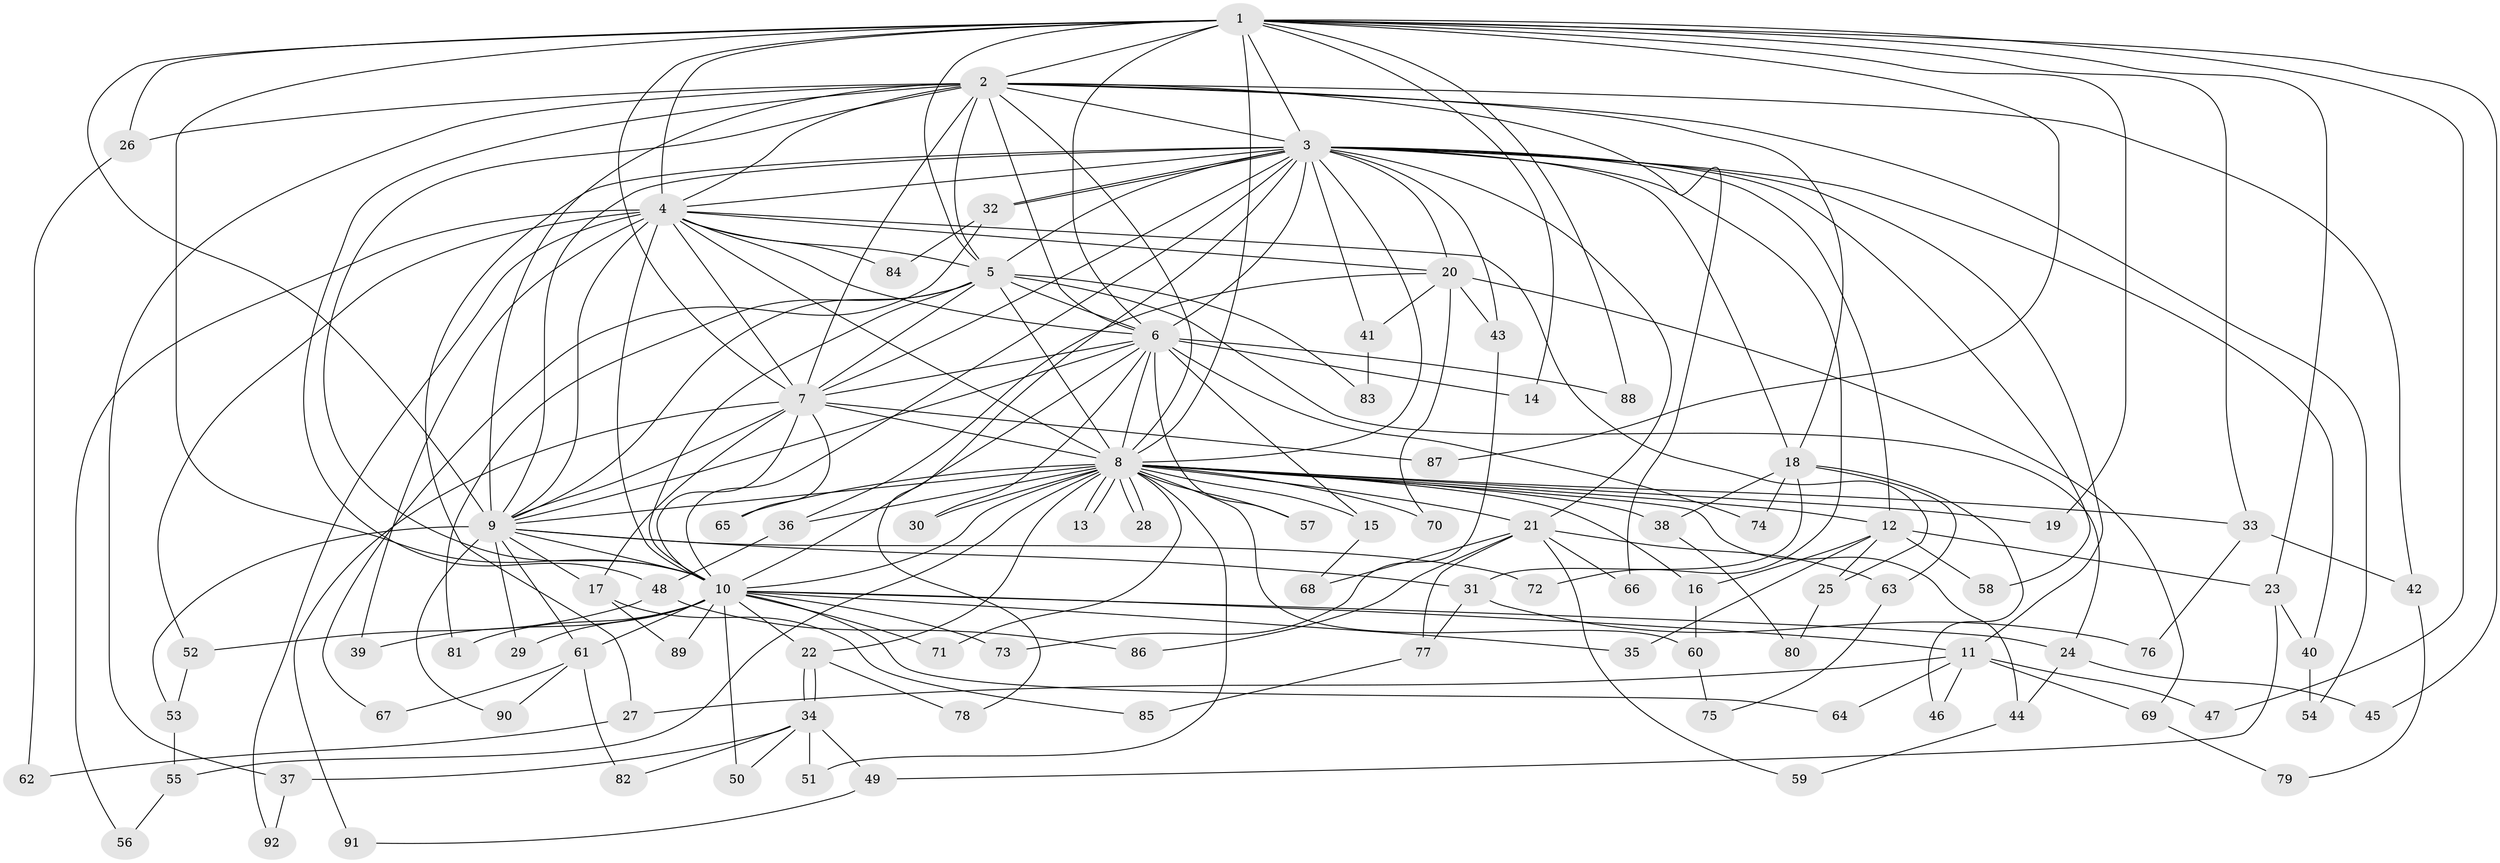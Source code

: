 // Generated by graph-tools (version 1.1) at 2025/49/03/09/25 03:49:41]
// undirected, 92 vertices, 209 edges
graph export_dot {
graph [start="1"]
  node [color=gray90,style=filled];
  1;
  2;
  3;
  4;
  5;
  6;
  7;
  8;
  9;
  10;
  11;
  12;
  13;
  14;
  15;
  16;
  17;
  18;
  19;
  20;
  21;
  22;
  23;
  24;
  25;
  26;
  27;
  28;
  29;
  30;
  31;
  32;
  33;
  34;
  35;
  36;
  37;
  38;
  39;
  40;
  41;
  42;
  43;
  44;
  45;
  46;
  47;
  48;
  49;
  50;
  51;
  52;
  53;
  54;
  55;
  56;
  57;
  58;
  59;
  60;
  61;
  62;
  63;
  64;
  65;
  66;
  67;
  68;
  69;
  70;
  71;
  72;
  73;
  74;
  75;
  76;
  77;
  78;
  79;
  80;
  81;
  82;
  83;
  84;
  85;
  86;
  87;
  88;
  89;
  90;
  91;
  92;
  1 -- 2;
  1 -- 3;
  1 -- 4;
  1 -- 5;
  1 -- 6;
  1 -- 7;
  1 -- 8;
  1 -- 9;
  1 -- 10;
  1 -- 14;
  1 -- 19;
  1 -- 23;
  1 -- 26;
  1 -- 33;
  1 -- 45;
  1 -- 47;
  1 -- 87;
  1 -- 88;
  2 -- 3;
  2 -- 4;
  2 -- 5;
  2 -- 6;
  2 -- 7;
  2 -- 8;
  2 -- 9;
  2 -- 10;
  2 -- 18;
  2 -- 26;
  2 -- 37;
  2 -- 42;
  2 -- 48;
  2 -- 54;
  2 -- 66;
  3 -- 4;
  3 -- 5;
  3 -- 6;
  3 -- 7;
  3 -- 8;
  3 -- 9;
  3 -- 10;
  3 -- 11;
  3 -- 12;
  3 -- 18;
  3 -- 20;
  3 -- 21;
  3 -- 27;
  3 -- 32;
  3 -- 32;
  3 -- 40;
  3 -- 41;
  3 -- 43;
  3 -- 58;
  3 -- 72;
  3 -- 78;
  4 -- 5;
  4 -- 6;
  4 -- 7;
  4 -- 8;
  4 -- 9;
  4 -- 10;
  4 -- 20;
  4 -- 25;
  4 -- 39;
  4 -- 52;
  4 -- 56;
  4 -- 84;
  4 -- 92;
  5 -- 6;
  5 -- 7;
  5 -- 8;
  5 -- 9;
  5 -- 10;
  5 -- 24;
  5 -- 81;
  5 -- 83;
  6 -- 7;
  6 -- 8;
  6 -- 9;
  6 -- 10;
  6 -- 14;
  6 -- 15;
  6 -- 30;
  6 -- 57;
  6 -- 74;
  6 -- 88;
  7 -- 8;
  7 -- 9;
  7 -- 10;
  7 -- 17;
  7 -- 65;
  7 -- 87;
  7 -- 91;
  8 -- 9;
  8 -- 10;
  8 -- 12;
  8 -- 13;
  8 -- 13;
  8 -- 15;
  8 -- 16;
  8 -- 19;
  8 -- 21;
  8 -- 22;
  8 -- 28;
  8 -- 28;
  8 -- 30;
  8 -- 33;
  8 -- 36;
  8 -- 38;
  8 -- 44;
  8 -- 51;
  8 -- 55;
  8 -- 57;
  8 -- 60;
  8 -- 65;
  8 -- 70;
  8 -- 71;
  9 -- 10;
  9 -- 17;
  9 -- 29;
  9 -- 31;
  9 -- 53;
  9 -- 61;
  9 -- 72;
  9 -- 90;
  10 -- 11;
  10 -- 22;
  10 -- 24;
  10 -- 29;
  10 -- 35;
  10 -- 39;
  10 -- 50;
  10 -- 61;
  10 -- 64;
  10 -- 71;
  10 -- 73;
  10 -- 81;
  10 -- 89;
  11 -- 27;
  11 -- 46;
  11 -- 47;
  11 -- 64;
  11 -- 69;
  12 -- 16;
  12 -- 23;
  12 -- 25;
  12 -- 35;
  12 -- 58;
  15 -- 68;
  16 -- 60;
  17 -- 85;
  17 -- 89;
  18 -- 31;
  18 -- 38;
  18 -- 46;
  18 -- 63;
  18 -- 74;
  20 -- 36;
  20 -- 41;
  20 -- 43;
  20 -- 69;
  20 -- 70;
  21 -- 59;
  21 -- 63;
  21 -- 66;
  21 -- 68;
  21 -- 77;
  21 -- 86;
  22 -- 34;
  22 -- 34;
  22 -- 78;
  23 -- 40;
  23 -- 49;
  24 -- 44;
  24 -- 45;
  25 -- 80;
  26 -- 62;
  27 -- 62;
  31 -- 76;
  31 -- 77;
  32 -- 67;
  32 -- 84;
  33 -- 42;
  33 -- 76;
  34 -- 37;
  34 -- 49;
  34 -- 50;
  34 -- 51;
  34 -- 82;
  36 -- 48;
  37 -- 92;
  38 -- 80;
  40 -- 54;
  41 -- 83;
  42 -- 79;
  43 -- 73;
  44 -- 59;
  48 -- 52;
  48 -- 86;
  49 -- 91;
  52 -- 53;
  53 -- 55;
  55 -- 56;
  60 -- 75;
  61 -- 67;
  61 -- 82;
  61 -- 90;
  63 -- 75;
  69 -- 79;
  77 -- 85;
}
